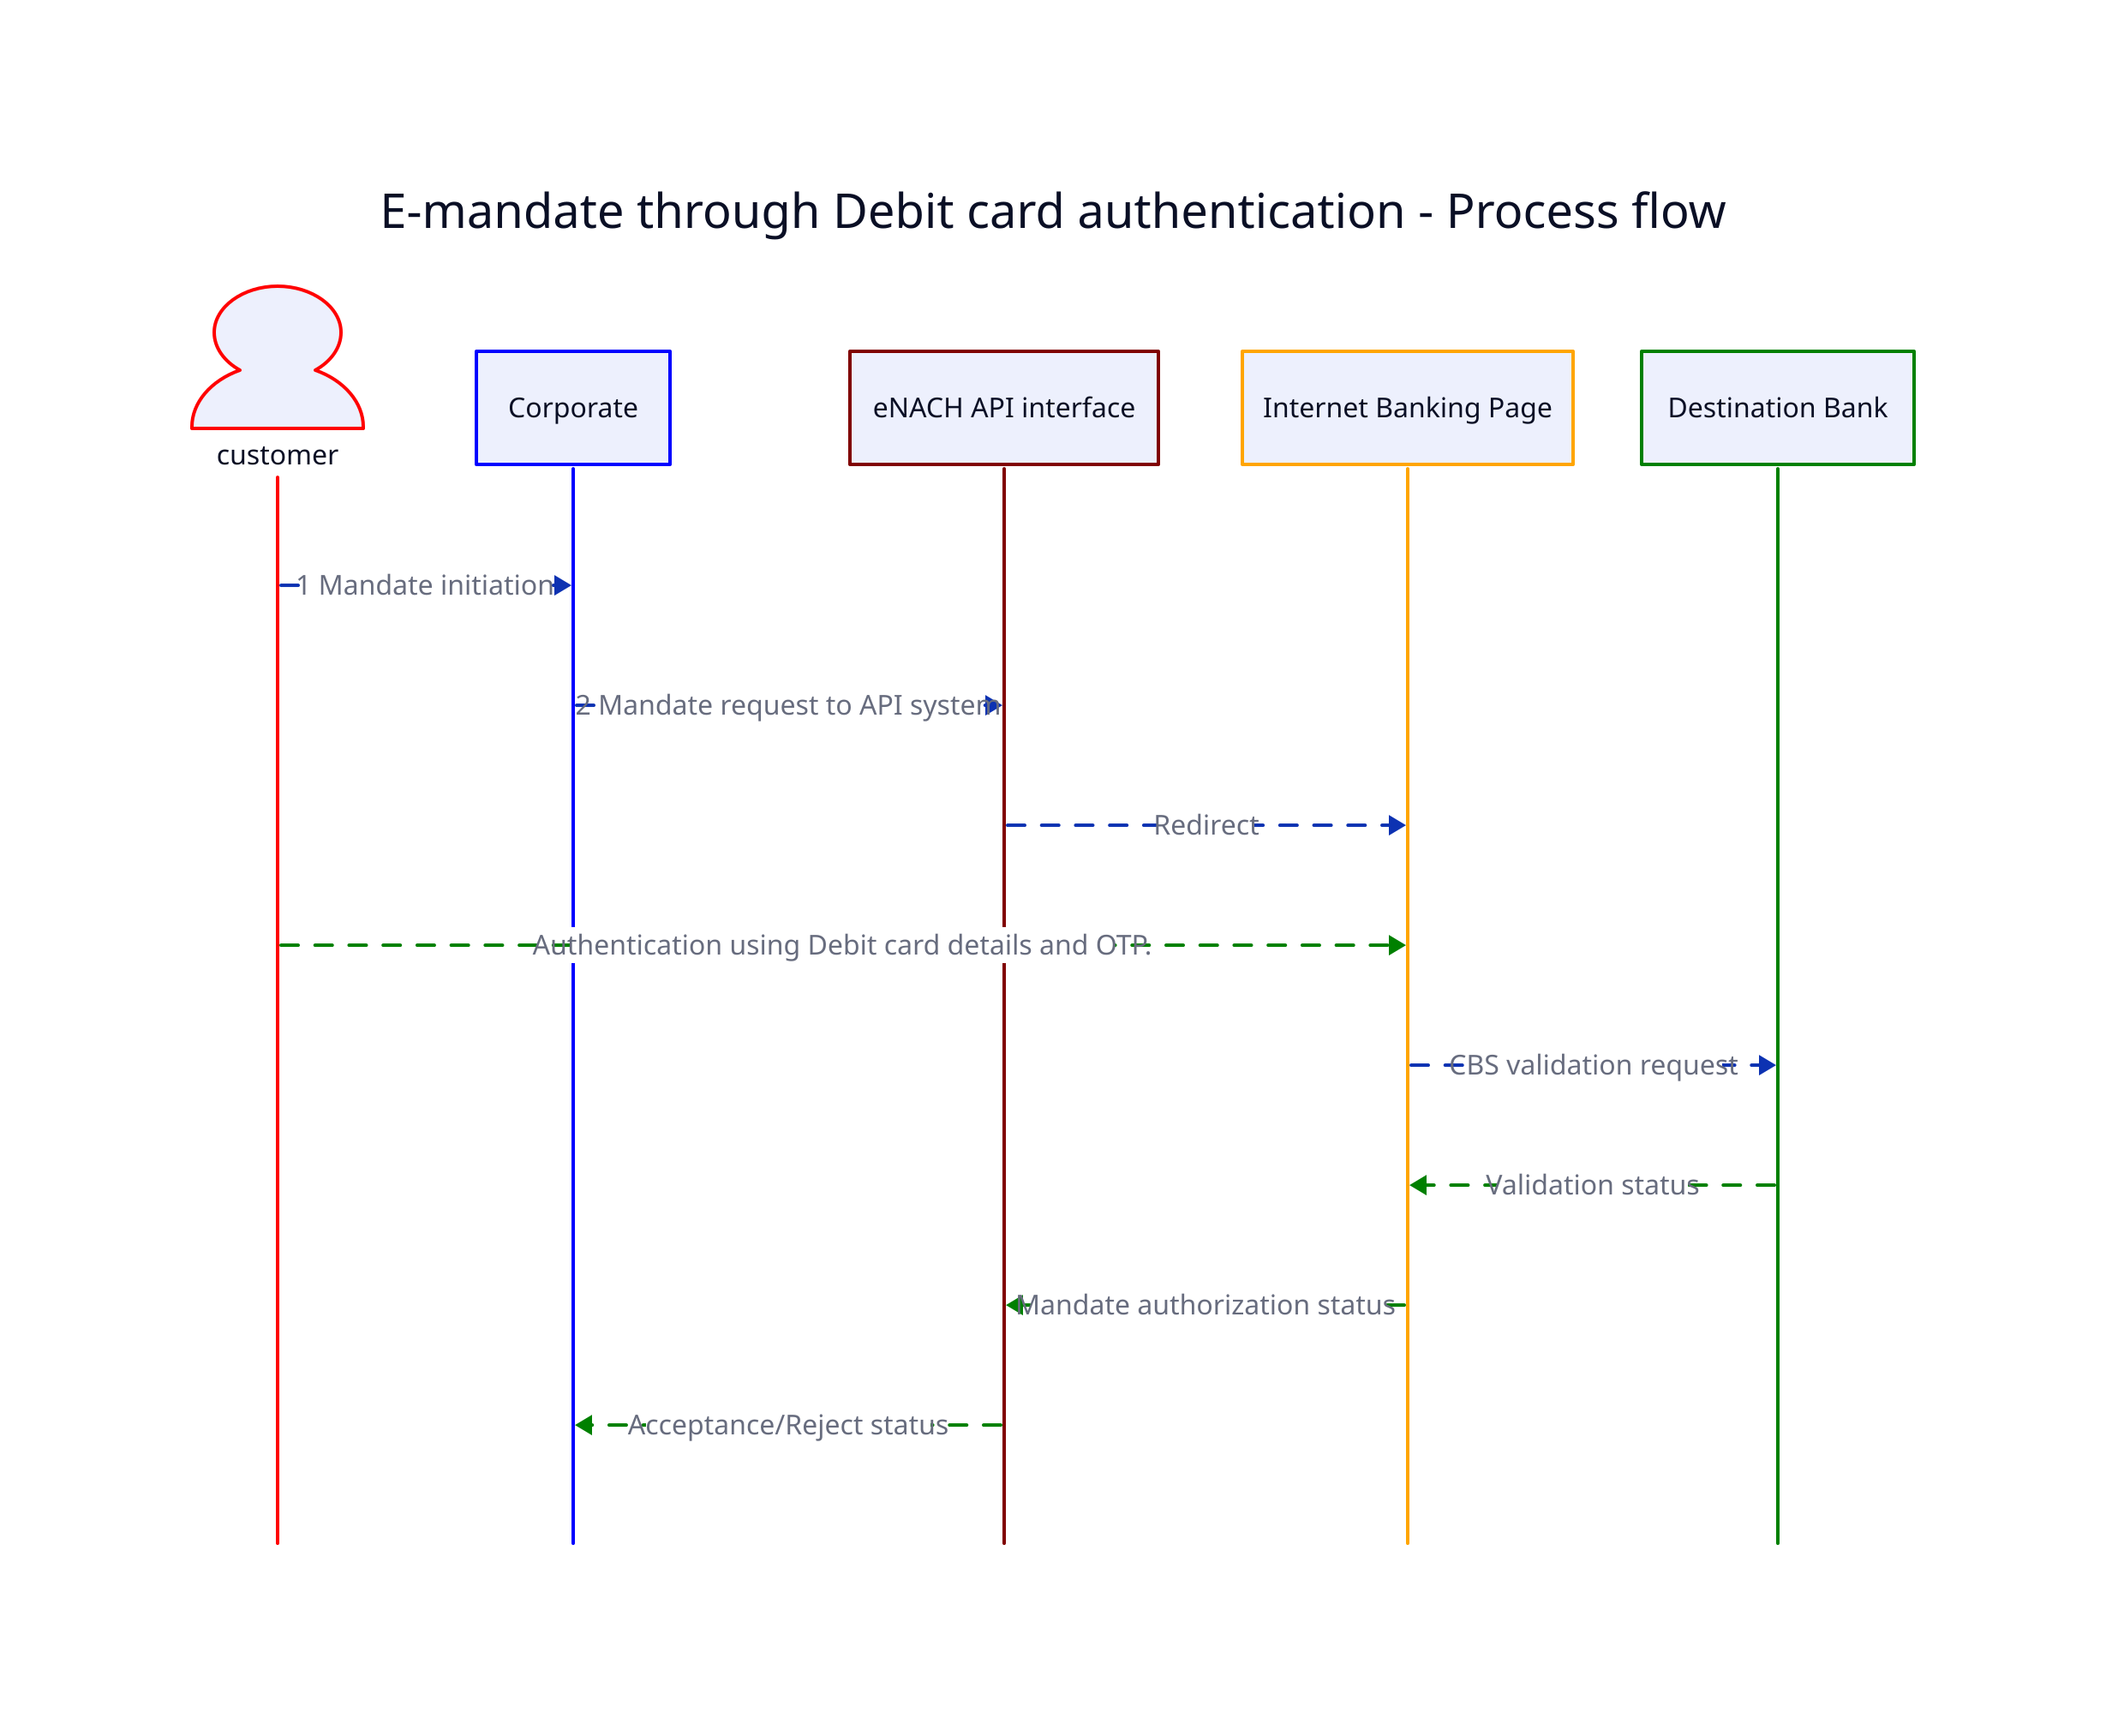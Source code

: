 E-mandate through Debit card authentication - Process flow: {
shape: sequence_diagram
customer: { shape: person }
customer.style: {

    stroke: red
    
    stroke-dash: 0
  
  }

  Corporate.style: {

    stroke: blue
    
    stroke-dash: 0
  
  }

  eNACH API interface.style: {

    stroke: maroon
    
    stroke-dash: 0
  
  }

  Internet Banking Page.style: {

    stroke: orange
    
    stroke-dash: 0
  
  }

  Destination Bank.style: {

    stroke: green
    
    stroke-dash: 0
  
  }

  

Customer->Corporate:1 Mandate initiation {
    style.animated: true
}

Corporate -> eNACH API interface:2 Mandate request to API system {
    style.animated: true
}

eNACH API interface->Internet Banking Page:Redirect {
    style.animated: true
}
Customer->Internet Banking Page: Authentication using Debit card details and OTP. {
    style.animated: true
    style.stroke:green
}
Internet Banking Page->Destination Bank:CBS validation request {
    style.animated: true
}
Destination Bank-> Internet Banking Page: Validation status {
    style.animated: true
    style.stroke:green
}

Internet Banking Page->eNACH API interface:Mandate authorization status {
    style.animated: true
    style.stroke:green
}

eNACH API interface->Corporate:Acceptance/Reject status {
    style.animated: true
    style.stroke:green
}

}
